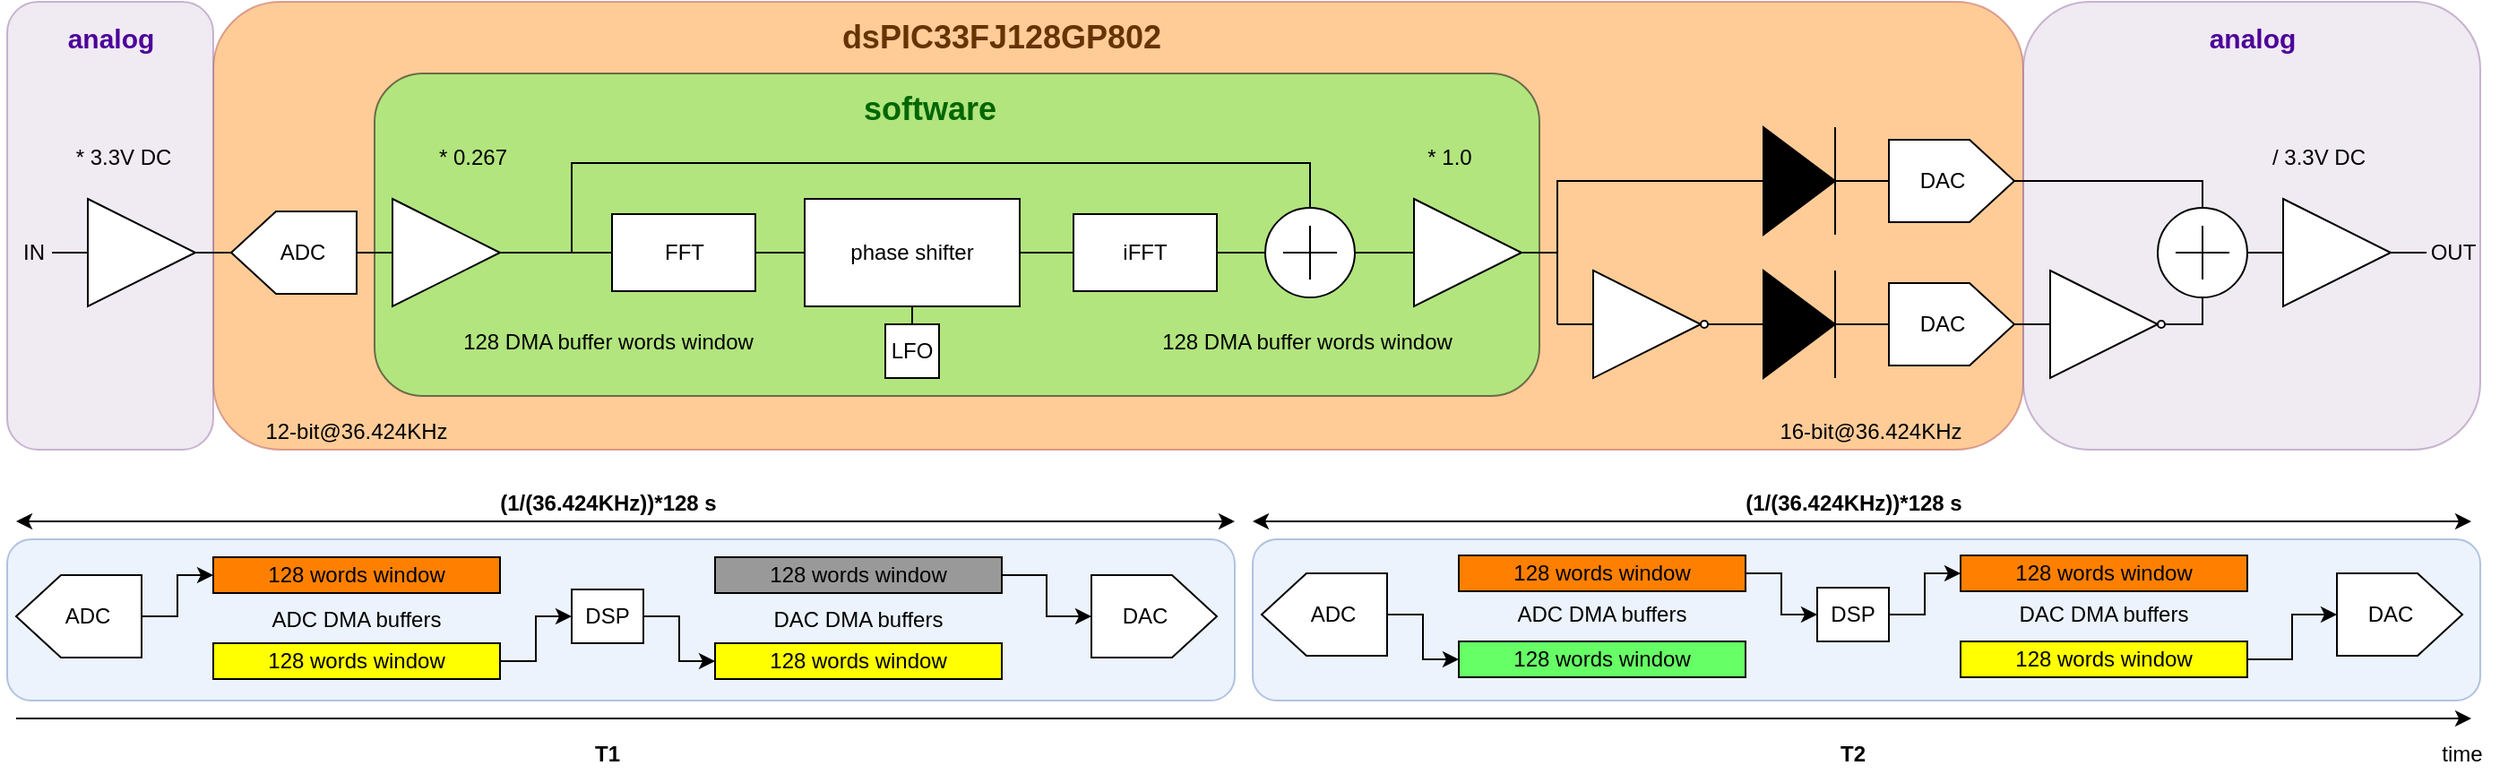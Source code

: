<mxfile version="12.9.13" type="device"><diagram id="ByhbBMsQSHiu9VE9GAuM" name="Page-1"><mxGraphModel dx="1427" dy="1068" grid="1" gridSize="10" guides="1" tooltips="1" connect="1" arrows="1" fold="1" page="1" pageScale="1" pageWidth="827" pageHeight="1169" math="0" shadow="0"><root><mxCell id="0"/><mxCell id="1" parent="0"/><mxCell id="CC0bKNSRKPo6SS_yO8ch-54" value="" style="rounded=1;whiteSpace=wrap;html=1;fillColor=#FF9933;strokeColor=#b85450;gradientColor=none;shadow=0;opacity=50;" parent="1" vertex="1"><mxGeometry x="190" y="370" width="1010" height="250" as="geometry"/></mxCell><mxCell id="CC0bKNSRKPo6SS_yO8ch-56" value="" style="rounded=1;whiteSpace=wrap;html=1;shadow=0;fillColor=#66FF66;gradientColor=none;opacity=50;" parent="1" vertex="1"><mxGeometry x="280" y="410" width="650" height="180" as="geometry"/></mxCell><mxCell id="CC0bKNSRKPo6SS_yO8ch-115" value="" style="rounded=1;whiteSpace=wrap;html=1;fillColor=#e1d5e7;strokeColor=#9673a6;shadow=0;opacity=50;" parent="1" vertex="1"><mxGeometry x="1200" y="370" width="255" height="250" as="geometry"/></mxCell><mxCell id="CC0bKNSRKPo6SS_yO8ch-114" value="" style="rounded=1;whiteSpace=wrap;html=1;fillColor=#e1d5e7;strokeColor=#9673a6;shadow=0;opacity=50;" parent="1" vertex="1"><mxGeometry x="75" y="370" width="115" height="250" as="geometry"/></mxCell><mxCell id="CC0bKNSRKPo6SS_yO8ch-103" value="" style="rounded=1;whiteSpace=wrap;html=1;fillColor=#dae8fc;strokeColor=#6c8ebf;shadow=0;opacity=50;" parent="1" vertex="1"><mxGeometry x="770" y="670" width="685" height="90" as="geometry"/></mxCell><mxCell id="CC0bKNSRKPo6SS_yO8ch-102" value="" style="rounded=1;whiteSpace=wrap;html=1;fillColor=#dae8fc;strokeColor=#6c8ebf;shadow=0;opacity=50;" parent="1" vertex="1"><mxGeometry x="75" y="670" width="685" height="90" as="geometry"/></mxCell><mxCell id="CC0bKNSRKPo6SS_yO8ch-2" value="" style="verticalLabelPosition=bottom;shadow=0;dashed=0;align=center;html=1;verticalAlign=top;shape=mxgraph.electrical.abstract.dac;" parent="1" vertex="1"><mxGeometry x="1125" y="447" width="70" height="46" as="geometry"/></mxCell><mxCell id="CC0bKNSRKPo6SS_yO8ch-3" value="" style="verticalLabelPosition=bottom;shadow=0;dashed=0;align=center;html=1;verticalAlign=top;shape=mxgraph.electrical.abstract.dac;rotation=-180;" parent="1" vertex="1"><mxGeometry x="200" y="487" width="70" height="46" as="geometry"/></mxCell><mxCell id="CC0bKNSRKPo6SS_yO8ch-6" value="" style="verticalLabelPosition=bottom;shadow=0;dashed=0;align=center;html=1;verticalAlign=top;shape=mxgraph.electrical.logic_gates.buffer2;negating=1;" parent="1" vertex="1"><mxGeometry x="1195" y="520" width="100" height="60" as="geometry"/></mxCell><mxCell id="CC0bKNSRKPo6SS_yO8ch-7" value="" style="verticalLabelPosition=bottom;shadow=0;dashed=0;align=center;html=1;verticalAlign=top;shape=mxgraph.electrical.logic_gates.buffer2;" parent="1" vertex="1"><mxGeometry x="100" y="480" width="100" height="60" as="geometry"/></mxCell><mxCell id="CC0bKNSRKPo6SS_yO8ch-10" value="iFFT" style="rounded=0;whiteSpace=wrap;html=1;" parent="1" vertex="1"><mxGeometry x="670" y="488.5" width="80" height="43" as="geometry"/></mxCell><mxCell id="CC0bKNSRKPo6SS_yO8ch-12" value="" style="pointerEvents=1;fillColor=#000000;verticalLabelPosition=bottom;shadow=0;dashed=0;align=center;html=1;verticalAlign=top;shape=mxgraph.electrical.diodes.diode;" parent="1" vertex="1"><mxGeometry x="1025" y="440" width="100" height="60" as="geometry"/></mxCell><mxCell id="CC0bKNSRKPo6SS_yO8ch-15" value="" style="verticalLabelPosition=bottom;shadow=0;dashed=0;align=center;html=1;verticalAlign=top;shape=mxgraph.electrical.abstract.dac;" parent="1" vertex="1"><mxGeometry x="1125" y="527" width="70" height="46" as="geometry"/></mxCell><mxCell id="CC0bKNSRKPo6SS_yO8ch-17" value="" style="verticalLabelPosition=bottom;shadow=0;dashed=0;align=center;html=1;verticalAlign=top;shape=mxgraph.electrical.logic_gates.buffer2;" parent="1" vertex="1"><mxGeometry x="1325" y="480" width="100" height="60" as="geometry"/></mxCell><mxCell id="CC0bKNSRKPo6SS_yO8ch-19" value="" style="verticalLabelPosition=bottom;shadow=0;dashed=0;align=center;html=1;verticalAlign=top;shape=mxgraph.electrical.abstract.summation_point;" parent="1" vertex="1"><mxGeometry x="1275" y="485" width="50" height="50" as="geometry"/></mxCell><mxCell id="CC0bKNSRKPo6SS_yO8ch-20" value="FFT" style="rounded=0;whiteSpace=wrap;html=1;" parent="1" vertex="1"><mxGeometry x="412.5" y="488.5" width="80" height="43" as="geometry"/></mxCell><mxCell id="CC0bKNSRKPo6SS_yO8ch-22" value="ADC" style="text;html=1;strokeColor=none;fillColor=none;align=center;verticalAlign=middle;whiteSpace=wrap;rounded=0;" parent="1" vertex="1"><mxGeometry x="220" y="500" width="40" height="20" as="geometry"/></mxCell><mxCell id="CC0bKNSRKPo6SS_yO8ch-23" value="*&amp;nbsp;&lt;span class=&quot;pl-c1&quot;&gt;0.267&lt;/span&gt;" style="text;html=1;strokeColor=none;fillColor=none;align=center;verticalAlign=middle;whiteSpace=wrap;rounded=0;" parent="1" vertex="1"><mxGeometry x="290" y="447" width="90" height="20" as="geometry"/></mxCell><mxCell id="CC0bKNSRKPo6SS_yO8ch-29" value="*&amp;nbsp;&lt;span class=&quot;pl-c1&quot;&gt;1.0&lt;/span&gt;" style="text;html=1;strokeColor=none;fillColor=none;align=center;verticalAlign=middle;whiteSpace=wrap;rounded=0;" parent="1" vertex="1"><mxGeometry x="835" y="447" width="90" height="20" as="geometry"/></mxCell><mxCell id="CC0bKNSRKPo6SS_yO8ch-30" value="DAC" style="text;html=1;strokeColor=none;fillColor=none;align=center;verticalAlign=middle;whiteSpace=wrap;rounded=0;" parent="1" vertex="1"><mxGeometry x="1135" y="460" width="40" height="20" as="geometry"/></mxCell><mxCell id="CC0bKNSRKPo6SS_yO8ch-31" value="DAC" style="text;html=1;strokeColor=none;fillColor=none;align=center;verticalAlign=middle;whiteSpace=wrap;rounded=0;" parent="1" vertex="1"><mxGeometry x="1135" y="540" width="40" height="20" as="geometry"/></mxCell><mxCell id="CC0bKNSRKPo6SS_yO8ch-34" value="" style="verticalLabelPosition=bottom;shadow=0;dashed=0;align=center;html=1;verticalAlign=top;shape=mxgraph.electrical.logic_gates.buffer2;" parent="1" vertex="1"><mxGeometry x="270" y="480" width="100" height="60" as="geometry"/></mxCell><mxCell id="CC0bKNSRKPo6SS_yO8ch-35" value="" style="verticalLabelPosition=bottom;shadow=0;dashed=0;align=center;html=1;verticalAlign=top;shape=mxgraph.electrical.logic_gates.buffer2;" parent="1" vertex="1"><mxGeometry x="840" y="480" width="100" height="60" as="geometry"/></mxCell><mxCell id="CC0bKNSRKPo6SS_yO8ch-36" value="*&amp;nbsp;&lt;span class=&quot;pl-c1&quot;&gt;3.3V DC&lt;/span&gt;" style="text;html=1;strokeColor=none;fillColor=none;align=center;verticalAlign=middle;whiteSpace=wrap;rounded=0;" parent="1" vertex="1"><mxGeometry x="110" y="447" width="60" height="20" as="geometry"/></mxCell><mxCell id="CC0bKNSRKPo6SS_yO8ch-37" value="12-bit@36.424KHz" style="text;html=1;strokeColor=none;fillColor=none;align=center;verticalAlign=middle;whiteSpace=wrap;rounded=0;" parent="1" vertex="1"><mxGeometry x="205" y="600" width="130" height="20" as="geometry"/></mxCell><mxCell id="CC0bKNSRKPo6SS_yO8ch-42" value="" style="endArrow=none;html=1;entryX=1;entryY=0.5;entryDx=0;entryDy=0;entryPerimeter=0;exitX=0.5;exitY=0;exitDx=0;exitDy=0;exitPerimeter=0;rounded=0;" parent="1" source="CC0bKNSRKPo6SS_yO8ch-19" target="CC0bKNSRKPo6SS_yO8ch-2" edge="1"><mxGeometry width="50" height="50" relative="1" as="geometry"><mxPoint x="1300" y="470" as="sourcePoint"/><mxPoint x="1105" y="430" as="targetPoint"/><Array as="points"><mxPoint x="1300" y="470"/></Array></mxGeometry></mxCell><mxCell id="CC0bKNSRKPo6SS_yO8ch-44" value="" style="endArrow=none;html=1;exitX=0.5;exitY=1;exitDx=0;exitDy=0;exitPerimeter=0;entryX=1;entryY=0.5;entryDx=0;entryDy=0;rounded=0;" parent="1" source="CC0bKNSRKPo6SS_yO8ch-19" target="CC0bKNSRKPo6SS_yO8ch-6" edge="1"><mxGeometry width="50" height="50" relative="1" as="geometry"><mxPoint x="1155" y="510" as="sourcePoint"/><mxPoint x="1205" y="460" as="targetPoint"/><Array as="points"><mxPoint x="1300" y="550"/></Array></mxGeometry></mxCell><mxCell id="CC0bKNSRKPo6SS_yO8ch-45" value="16-bit@36.424KHz" style="text;html=1;strokeColor=none;fillColor=none;align=center;verticalAlign=middle;whiteSpace=wrap;rounded=0;" parent="1" vertex="1"><mxGeometry x="1050" y="600" width="130" height="20" as="geometry"/></mxCell><mxCell id="CC0bKNSRKPo6SS_yO8ch-47" value="128 DMA buffer words window" style="text;html=1;strokeColor=none;fillColor=none;align=center;verticalAlign=middle;whiteSpace=wrap;rounded=0;" parent="1" vertex="1"><mxGeometry x="327.5" y="550" width="165" height="20" as="geometry"/></mxCell><mxCell id="CC0bKNSRKPo6SS_yO8ch-49" value="128 DMA buffer words window" style="text;html=1;strokeColor=none;fillColor=none;align=center;verticalAlign=middle;whiteSpace=wrap;rounded=0;" parent="1" vertex="1"><mxGeometry x="717.5" y="550" width="165" height="20" as="geometry"/></mxCell><mxCell id="CC0bKNSRKPo6SS_yO8ch-50" value="IN" style="text;html=1;strokeColor=none;fillColor=none;align=center;verticalAlign=middle;whiteSpace=wrap;rounded=0;" parent="1" vertex="1"><mxGeometry x="80" y="500" width="20" height="20" as="geometry"/></mxCell><mxCell id="CC0bKNSRKPo6SS_yO8ch-53" value="OUT" style="text;html=1;strokeColor=none;fillColor=none;align=center;verticalAlign=middle;whiteSpace=wrap;rounded=0;" parent="1" vertex="1"><mxGeometry x="1425" y="500" width="30" height="20" as="geometry"/></mxCell><mxCell id="CC0bKNSRKPo6SS_yO8ch-57" value="&lt;font style=&quot;font-size: 18px&quot; color=&quot;#663300&quot;&gt;&lt;b&gt;dsPIC33FJ128GP802&amp;nbsp;&lt;/b&gt;&lt;/font&gt;" style="text;html=1;strokeColor=none;fillColor=none;align=center;verticalAlign=middle;whiteSpace=wrap;rounded=0;shadow=0;opacity=50;" parent="1" vertex="1"><mxGeometry x="540" y="380" width="185" height="20" as="geometry"/></mxCell><mxCell id="CC0bKNSRKPo6SS_yO8ch-59" value="&lt;b&gt;&lt;font style=&quot;font-size: 18px&quot; color=&quot;#006600&quot;&gt;software&lt;/font&gt;&lt;/b&gt;" style="text;html=1;strokeColor=none;fillColor=none;align=center;verticalAlign=middle;whiteSpace=wrap;rounded=0;shadow=0;opacity=50;" parent="1" vertex="1"><mxGeometry x="540" y="420" width="100" height="20" as="geometry"/></mxCell><mxCell id="CC0bKNSRKPo6SS_yO8ch-61" value="/&amp;nbsp;&lt;span class=&quot;pl-c1&quot;&gt;3.3V DC&lt;/span&gt;" style="text;html=1;strokeColor=none;fillColor=none;align=center;verticalAlign=middle;whiteSpace=wrap;rounded=0;" parent="1" vertex="1"><mxGeometry x="1335" y="447" width="60" height="20" as="geometry"/></mxCell><mxCell id="CC0bKNSRKPo6SS_yO8ch-62" value="&lt;span&gt;128 words window&lt;/span&gt;" style="rounded=0;whiteSpace=wrap;html=1;shadow=0;fillColor=#FF8000;strokeColor=#000000;" parent="1" vertex="1"><mxGeometry x="190" y="680" width="160" height="20" as="geometry"/></mxCell><mxCell id="CC0bKNSRKPo6SS_yO8ch-81" style="edgeStyle=orthogonalEdgeStyle;rounded=0;orthogonalLoop=1;jettySize=auto;html=1;exitX=1;exitY=0.5;exitDx=0;exitDy=0;entryX=0;entryY=0.5;entryDx=0;entryDy=0;" parent="1" source="CC0bKNSRKPo6SS_yO8ch-63" target="CC0bKNSRKPo6SS_yO8ch-67" edge="1"><mxGeometry relative="1" as="geometry"/></mxCell><mxCell id="CC0bKNSRKPo6SS_yO8ch-63" value="&lt;span&gt;128 words window&lt;/span&gt;" style="rounded=0;whiteSpace=wrap;html=1;shadow=0;fillColor=#FFFF00;gradientColor=none;" parent="1" vertex="1"><mxGeometry x="190" y="728" width="160" height="20" as="geometry"/></mxCell><mxCell id="CC0bKNSRKPo6SS_yO8ch-66" style="edgeStyle=orthogonalEdgeStyle;rounded=0;orthogonalLoop=1;jettySize=auto;html=1;exitX=0;exitY=0.5;exitDx=0;exitDy=0;exitPerimeter=0;entryX=0;entryY=0.5;entryDx=0;entryDy=0;" parent="1" source="CC0bKNSRKPo6SS_yO8ch-64" target="CC0bKNSRKPo6SS_yO8ch-62" edge="1"><mxGeometry relative="1" as="geometry"/></mxCell><mxCell id="CC0bKNSRKPo6SS_yO8ch-64" value="" style="verticalLabelPosition=bottom;shadow=0;dashed=0;align=center;html=1;verticalAlign=top;shape=mxgraph.electrical.abstract.dac;rotation=-180;" parent="1" vertex="1"><mxGeometry x="80" y="690" width="70" height="46" as="geometry"/></mxCell><mxCell id="CC0bKNSRKPo6SS_yO8ch-65" value="ADC" style="text;html=1;strokeColor=none;fillColor=none;align=center;verticalAlign=middle;whiteSpace=wrap;rounded=0;" parent="1" vertex="1"><mxGeometry x="100" y="703" width="40" height="20" as="geometry"/></mxCell><mxCell id="CC0bKNSRKPo6SS_yO8ch-82" style="edgeStyle=orthogonalEdgeStyle;rounded=0;orthogonalLoop=1;jettySize=auto;html=1;exitX=1;exitY=0.5;exitDx=0;exitDy=0;entryX=0;entryY=0.5;entryDx=0;entryDy=0;" parent="1" source="CC0bKNSRKPo6SS_yO8ch-67" target="CC0bKNSRKPo6SS_yO8ch-74" edge="1"><mxGeometry relative="1" as="geometry"/></mxCell><mxCell id="CC0bKNSRKPo6SS_yO8ch-67" value="" style="rounded=0;whiteSpace=wrap;html=1;shadow=0;strokeColor=#000000;" parent="1" vertex="1"><mxGeometry x="390" y="698" width="40" height="30" as="geometry"/></mxCell><mxCell id="CC0bKNSRKPo6SS_yO8ch-68" value="DSP" style="text;html=1;strokeColor=none;fillColor=#ffffff;align=center;verticalAlign=middle;whiteSpace=wrap;rounded=0;shadow=0;opacity=50;" parent="1" vertex="1"><mxGeometry x="397" y="703" width="26" height="20" as="geometry"/></mxCell><mxCell id="CC0bKNSRKPo6SS_yO8ch-80" style="edgeStyle=orthogonalEdgeStyle;rounded=0;orthogonalLoop=1;jettySize=auto;html=1;exitX=1;exitY=0.5;exitDx=0;exitDy=0;entryX=0;entryY=0.5;entryDx=0;entryDy=0;entryPerimeter=0;" parent="1" source="CC0bKNSRKPo6SS_yO8ch-73" target="CC0bKNSRKPo6SS_yO8ch-78" edge="1"><mxGeometry relative="1" as="geometry"/></mxCell><mxCell id="CC0bKNSRKPo6SS_yO8ch-73" value="&lt;span&gt;128 words window&lt;/span&gt;" style="rounded=0;whiteSpace=wrap;html=1;shadow=0;fillColor=#999999;" parent="1" vertex="1"><mxGeometry x="470" y="680" width="160" height="20" as="geometry"/></mxCell><mxCell id="CC0bKNSRKPo6SS_yO8ch-74" value="&lt;span&gt;128 words window&lt;/span&gt;" style="rounded=0;whiteSpace=wrap;html=1;shadow=0;fillColor=#FFFF00;gradientColor=none;" parent="1" vertex="1"><mxGeometry x="470" y="728" width="160" height="20" as="geometry"/></mxCell><mxCell id="CC0bKNSRKPo6SS_yO8ch-78" value="" style="verticalLabelPosition=bottom;shadow=0;dashed=0;align=center;html=1;verticalAlign=top;shape=mxgraph.electrical.abstract.dac;" parent="1" vertex="1"><mxGeometry x="680" y="690" width="70" height="46" as="geometry"/></mxCell><mxCell id="CC0bKNSRKPo6SS_yO8ch-79" value="DAC" style="text;html=1;strokeColor=none;fillColor=none;align=center;verticalAlign=middle;whiteSpace=wrap;rounded=0;" parent="1" vertex="1"><mxGeometry x="690" y="703" width="40" height="20" as="geometry"/></mxCell><mxCell id="CC0bKNSRKPo6SS_yO8ch-98" style="edgeStyle=orthogonalEdgeStyle;rounded=0;orthogonalLoop=1;jettySize=auto;html=1;exitX=1;exitY=0.5;exitDx=0;exitDy=0;entryX=0;entryY=0.5;entryDx=0;entryDy=0;" parent="1" source="CC0bKNSRKPo6SS_yO8ch-83" target="CC0bKNSRKPo6SS_yO8ch-90" edge="1"><mxGeometry relative="1" as="geometry"/></mxCell><mxCell id="CC0bKNSRKPo6SS_yO8ch-83" value="&lt;span&gt;128 words window&lt;/span&gt;" style="rounded=0;whiteSpace=wrap;html=1;shadow=0;fillColor=#FF8000;gradientColor=none;" parent="1" vertex="1"><mxGeometry x="885" y="679" width="160" height="20" as="geometry"/></mxCell><mxCell id="CC0bKNSRKPo6SS_yO8ch-85" value="&lt;span&gt;128 words window&lt;/span&gt;" style="rounded=0;whiteSpace=wrap;html=1;shadow=0;fillColor=#66FF66;gradientColor=none;" parent="1" vertex="1"><mxGeometry x="885" y="727" width="160" height="20" as="geometry"/></mxCell><mxCell id="CC0bKNSRKPo6SS_yO8ch-100" style="edgeStyle=orthogonalEdgeStyle;rounded=0;orthogonalLoop=1;jettySize=auto;html=1;exitX=0;exitY=0.5;exitDx=0;exitDy=0;exitPerimeter=0;entryX=0;entryY=0.5;entryDx=0;entryDy=0;" parent="1" source="CC0bKNSRKPo6SS_yO8ch-87" target="CC0bKNSRKPo6SS_yO8ch-85" edge="1"><mxGeometry relative="1" as="geometry"/></mxCell><mxCell id="CC0bKNSRKPo6SS_yO8ch-87" value="" style="verticalLabelPosition=bottom;shadow=0;dashed=0;align=center;html=1;verticalAlign=top;shape=mxgraph.electrical.abstract.dac;rotation=-180;" parent="1" vertex="1"><mxGeometry x="775" y="689" width="70" height="46" as="geometry"/></mxCell><mxCell id="CC0bKNSRKPo6SS_yO8ch-88" value="ADC" style="text;html=1;strokeColor=none;fillColor=none;align=center;verticalAlign=middle;whiteSpace=wrap;rounded=0;" parent="1" vertex="1"><mxGeometry x="795" y="702" width="40" height="20" as="geometry"/></mxCell><mxCell id="CC0bKNSRKPo6SS_yO8ch-99" style="edgeStyle=orthogonalEdgeStyle;rounded=0;orthogonalLoop=1;jettySize=auto;html=1;exitX=1;exitY=0.5;exitDx=0;exitDy=0;entryX=0;entryY=0.5;entryDx=0;entryDy=0;" parent="1" source="CC0bKNSRKPo6SS_yO8ch-90" target="CC0bKNSRKPo6SS_yO8ch-93" edge="1"><mxGeometry relative="1" as="geometry"/></mxCell><mxCell id="CC0bKNSRKPo6SS_yO8ch-90" value="" style="rounded=0;whiteSpace=wrap;html=1;shadow=0;" parent="1" vertex="1"><mxGeometry x="1085" y="697" width="40" height="30" as="geometry"/></mxCell><mxCell id="CC0bKNSRKPo6SS_yO8ch-91" value="DSP" style="text;html=1;strokeColor=none;fillColor=none;align=center;verticalAlign=middle;whiteSpace=wrap;rounded=0;shadow=0;opacity=50;" parent="1" vertex="1"><mxGeometry x="1092" y="702" width="26" height="20" as="geometry"/></mxCell><mxCell id="CC0bKNSRKPo6SS_yO8ch-93" value="&lt;span&gt;128 words window&lt;/span&gt;" style="rounded=0;whiteSpace=wrap;html=1;shadow=0;fillColor=#FF8000;gradientColor=none;" parent="1" vertex="1"><mxGeometry x="1165" y="679" width="160" height="20" as="geometry"/></mxCell><mxCell id="CC0bKNSRKPo6SS_yO8ch-101" style="edgeStyle=orthogonalEdgeStyle;rounded=0;orthogonalLoop=1;jettySize=auto;html=1;exitX=1;exitY=0.5;exitDx=0;exitDy=0;entryX=0;entryY=0.5;entryDx=0;entryDy=0;entryPerimeter=0;" parent="1" source="CC0bKNSRKPo6SS_yO8ch-94" target="CC0bKNSRKPo6SS_yO8ch-95" edge="1"><mxGeometry relative="1" as="geometry"/></mxCell><mxCell id="CC0bKNSRKPo6SS_yO8ch-94" value="&lt;span&gt;128 words window&lt;/span&gt;" style="rounded=0;whiteSpace=wrap;html=1;shadow=0;fillColor=#FFFF00;gradientColor=none;" parent="1" vertex="1"><mxGeometry x="1165" y="727" width="160" height="20" as="geometry"/></mxCell><mxCell id="CC0bKNSRKPo6SS_yO8ch-95" value="" style="verticalLabelPosition=bottom;shadow=0;dashed=0;align=center;html=1;verticalAlign=top;shape=mxgraph.electrical.abstract.dac;" parent="1" vertex="1"><mxGeometry x="1375" y="689" width="70" height="46" as="geometry"/></mxCell><mxCell id="CC0bKNSRKPo6SS_yO8ch-96" value="DAC" style="text;html=1;strokeColor=none;fillColor=none;align=center;verticalAlign=middle;whiteSpace=wrap;rounded=0;" parent="1" vertex="1"><mxGeometry x="1385" y="702" width="40" height="20" as="geometry"/></mxCell><mxCell id="CC0bKNSRKPo6SS_yO8ch-97" value="" style="endArrow=classic;html=1;" parent="1" edge="1"><mxGeometry width="50" height="50" relative="1" as="geometry"><mxPoint x="80" y="770" as="sourcePoint"/><mxPoint x="1450" y="770" as="targetPoint"/><Array as="points"/></mxGeometry></mxCell><mxCell id="CC0bKNSRKPo6SS_yO8ch-104" value="&lt;b&gt;(1/(36.424KHz))*128 s&lt;/b&gt;" style="text;html=1;strokeColor=none;fillColor=none;align=center;verticalAlign=middle;whiteSpace=wrap;rounded=0;shadow=0;" parent="1" vertex="1"><mxGeometry x="330.5" y="640" width="159" height="20" as="geometry"/></mxCell><mxCell id="CC0bKNSRKPo6SS_yO8ch-105" value="" style="endArrow=classic;startArrow=classic;html=1;" parent="1" edge="1"><mxGeometry width="50" height="50" relative="1" as="geometry"><mxPoint x="80" y="660" as="sourcePoint"/><mxPoint x="760" y="660" as="targetPoint"/></mxGeometry></mxCell><mxCell id="CC0bKNSRKPo6SS_yO8ch-107" value="&lt;b&gt;(1/(36.424KHz))*128 s&lt;/b&gt;" style="text;html=1;strokeColor=none;fillColor=none;align=center;verticalAlign=middle;whiteSpace=wrap;rounded=0;shadow=0;" parent="1" vertex="1"><mxGeometry x="1025.5" y="640" width="159" height="20" as="geometry"/></mxCell><mxCell id="CC0bKNSRKPo6SS_yO8ch-108" value="" style="endArrow=classic;startArrow=classic;html=1;" parent="1" edge="1"><mxGeometry width="50" height="50" relative="1" as="geometry"><mxPoint x="770" y="660.0" as="sourcePoint"/><mxPoint x="1450" y="660.0" as="targetPoint"/></mxGeometry></mxCell><mxCell id="CC0bKNSRKPo6SS_yO8ch-109" value="time" style="text;html=1;strokeColor=none;fillColor=none;align=center;verticalAlign=middle;whiteSpace=wrap;rounded=0;shadow=0;" parent="1" vertex="1"><mxGeometry x="1425" y="780" width="40" height="20" as="geometry"/></mxCell><mxCell id="CC0bKNSRKPo6SS_yO8ch-111" value="&lt;b&gt;T1&lt;/b&gt;" style="text;html=1;strokeColor=none;fillColor=none;align=center;verticalAlign=middle;whiteSpace=wrap;rounded=0;shadow=0;" parent="1" vertex="1"><mxGeometry x="390" y="780" width="40" height="20" as="geometry"/></mxCell><mxCell id="CC0bKNSRKPo6SS_yO8ch-113" value="&lt;b&gt;T2&lt;/b&gt;" style="text;html=1;strokeColor=none;fillColor=none;align=center;verticalAlign=middle;whiteSpace=wrap;rounded=0;shadow=0;" parent="1" vertex="1"><mxGeometry x="1085" y="780" width="40" height="20" as="geometry"/></mxCell><mxCell id="CC0bKNSRKPo6SS_yO8ch-116" value="&lt;b&gt;&lt;font color=&quot;#4c0099&quot; style=&quot;font-size: 15px&quot;&gt;analog&lt;/font&gt;&lt;/b&gt;" style="text;html=1;strokeColor=none;fillColor=none;align=center;verticalAlign=middle;whiteSpace=wrap;rounded=0;shadow=0;" parent="1" vertex="1"><mxGeometry x="112.5" y="380" width="40" height="20" as="geometry"/></mxCell><mxCell id="CC0bKNSRKPo6SS_yO8ch-117" value="&lt;b&gt;&lt;font color=&quot;#4c0099&quot; style=&quot;font-size: 15px&quot;&gt;analog&lt;/font&gt;&lt;/b&gt;" style="text;html=1;strokeColor=none;fillColor=none;align=center;verticalAlign=middle;whiteSpace=wrap;rounded=0;shadow=0;" parent="1" vertex="1"><mxGeometry x="1307.5" y="380" width="40" height="20" as="geometry"/></mxCell><mxCell id="CC0bKNSRKPo6SS_yO8ch-118" value="" style="verticalLabelPosition=bottom;shadow=0;dashed=0;align=center;html=1;verticalAlign=top;shape=mxgraph.electrical.logic_gates.buffer2;negating=1;" parent="1" vertex="1"><mxGeometry x="940" y="520" width="100" height="60" as="geometry"/></mxCell><mxCell id="CC0bKNSRKPo6SS_yO8ch-120" value="" style="endArrow=none;html=1;entryX=0;entryY=0.5;entryDx=0;entryDy=0;entryPerimeter=0;exitX=0;exitY=0.5;exitDx=0;exitDy=0;rounded=0;" parent="1" source="CC0bKNSRKPo6SS_yO8ch-118" target="CC0bKNSRKPo6SS_yO8ch-12" edge="1"><mxGeometry width="50" height="50" relative="1" as="geometry"><mxPoint x="1065" y="600" as="sourcePoint"/><mxPoint x="1115" y="550" as="targetPoint"/><Array as="points"><mxPoint x="940" y="470"/></Array></mxGeometry></mxCell><mxCell id="CC0bKNSRKPo6SS_yO8ch-121" value="" style="pointerEvents=1;fillColor=#000000;verticalLabelPosition=bottom;shadow=0;dashed=0;align=center;html=1;verticalAlign=top;shape=mxgraph.electrical.diodes.diode;" parent="1" vertex="1"><mxGeometry x="1025" y="520" width="100" height="60" as="geometry"/></mxCell><mxCell id="FjIOAmkLVBdXQEe_PBzO-1" value="phase shifter" style="rounded=0;whiteSpace=wrap;html=1;" parent="1" vertex="1"><mxGeometry x="520" y="480" width="120" height="60" as="geometry"/></mxCell><mxCell id="FjIOAmkLVBdXQEe_PBzO-2" value="LFO" style="rounded=0;whiteSpace=wrap;html=1;" parent="1" vertex="1"><mxGeometry x="565" y="550" width="30" height="30" as="geometry"/></mxCell><mxCell id="FjIOAmkLVBdXQEe_PBzO-3" value="" style="verticalLabelPosition=bottom;shadow=0;dashed=0;align=center;html=1;verticalAlign=top;shape=mxgraph.electrical.abstract.summation_point;" parent="1" vertex="1"><mxGeometry x="777" y="485" width="50" height="50" as="geometry"/></mxCell><mxCell id="FjIOAmkLVBdXQEe_PBzO-6" value="" style="endArrow=none;html=1;exitX=0;exitY=0.5;exitDx=0;exitDy=0;" parent="1" source="FjIOAmkLVBdXQEe_PBzO-1" edge="1"><mxGeometry width="50" height="50" relative="1" as="geometry"><mxPoint x="640" y="690" as="sourcePoint"/><mxPoint x="500" y="510" as="targetPoint"/></mxGeometry></mxCell><mxCell id="FjIOAmkLVBdXQEe_PBzO-7" value="" style="endArrow=none;html=1;entryX=0.5;entryY=1;entryDx=0;entryDy=0;exitX=0.5;exitY=0;exitDx=0;exitDy=0;" parent="1" source="FjIOAmkLVBdXQEe_PBzO-2" target="FjIOAmkLVBdXQEe_PBzO-1" edge="1"><mxGeometry width="50" height="50" relative="1" as="geometry"><mxPoint x="640" y="690" as="sourcePoint"/><mxPoint x="690" y="640" as="targetPoint"/></mxGeometry></mxCell><mxCell id="FjIOAmkLVBdXQEe_PBzO-12" value="" style="endArrow=none;html=1;entryX=0.5;entryY=0;entryDx=0;entryDy=0;entryPerimeter=0;rounded=0;" parent="1" target="FjIOAmkLVBdXQEe_PBzO-3" edge="1"><mxGeometry width="50" height="50" relative="1" as="geometry"><mxPoint x="370" y="510" as="sourcePoint"/><mxPoint x="700" y="400" as="targetPoint"/><Array as="points"><mxPoint x="390" y="510"/><mxPoint x="390" y="460"/><mxPoint x="802" y="460"/></Array></mxGeometry></mxCell><mxCell id="FjIOAmkLVBdXQEe_PBzO-13" value="" style="endArrow=none;html=1;exitX=1;exitY=0.5;exitDx=0;exitDy=0;" parent="1" source="CC0bKNSRKPo6SS_yO8ch-20" edge="1"><mxGeometry width="50" height="50" relative="1" as="geometry"><mxPoint x="570" y="500" as="sourcePoint"/><mxPoint x="500" y="510" as="targetPoint"/></mxGeometry></mxCell><mxCell id="FjIOAmkLVBdXQEe_PBzO-14" value="" style="endArrow=none;html=1;entryX=0;entryY=0.5;entryDx=0;entryDy=0;" parent="1" target="CC0bKNSRKPo6SS_yO8ch-20" edge="1"><mxGeometry width="50" height="50" relative="1" as="geometry"><mxPoint x="390" y="510" as="sourcePoint"/><mxPoint x="730" y="450" as="targetPoint"/></mxGeometry></mxCell><mxCell id="FjIOAmkLVBdXQEe_PBzO-15" value="" style="endArrow=none;html=1;exitX=1;exitY=0.5;exitDx=0;exitDy=0;entryX=0;entryY=0.5;entryDx=0;entryDy=0;" parent="1" source="FjIOAmkLVBdXQEe_PBzO-1" target="CC0bKNSRKPo6SS_yO8ch-10" edge="1"><mxGeometry width="50" height="50" relative="1" as="geometry"><mxPoint x="680" y="620" as="sourcePoint"/><mxPoint x="730" y="570" as="targetPoint"/></mxGeometry></mxCell><mxCell id="FjIOAmkLVBdXQEe_PBzO-16" value="" style="endArrow=none;html=1;exitX=1;exitY=0.5;exitDx=0;exitDy=0;entryX=0;entryY=0.5;entryDx=0;entryDy=0;entryPerimeter=0;" parent="1" source="CC0bKNSRKPo6SS_yO8ch-10" target="FjIOAmkLVBdXQEe_PBzO-3" edge="1"><mxGeometry width="50" height="50" relative="1" as="geometry"><mxPoint x="680" y="620" as="sourcePoint"/><mxPoint x="780" y="510" as="targetPoint"/></mxGeometry></mxCell><mxCell id="FjIOAmkLVBdXQEe_PBzO-17" value="" style="endArrow=none;html=1;entryX=1;entryY=0.5;entryDx=0;entryDy=0;entryPerimeter=0;exitX=0;exitY=0.5;exitDx=0;exitDy=0;" parent="1" source="CC0bKNSRKPo6SS_yO8ch-35" target="FjIOAmkLVBdXQEe_PBzO-3" edge="1"><mxGeometry width="50" height="50" relative="1" as="geometry"><mxPoint x="630" y="650" as="sourcePoint"/><mxPoint x="680" y="600" as="targetPoint"/></mxGeometry></mxCell><mxCell id="q7sjSvbJ5ZaxGz9IpnRk-1" value="ADC DMA buffers" style="text;html=1;strokeColor=none;fillColor=none;align=center;verticalAlign=middle;whiteSpace=wrap;rounded=0;" vertex="1" parent="1"><mxGeometry x="215" y="705" width="110" height="20" as="geometry"/></mxCell><mxCell id="q7sjSvbJ5ZaxGz9IpnRk-4" value="DAC DMA buffers" style="text;html=1;strokeColor=none;fillColor=none;align=center;verticalAlign=middle;whiteSpace=wrap;rounded=0;" vertex="1" parent="1"><mxGeometry x="495" y="705" width="110" height="20" as="geometry"/></mxCell><mxCell id="q7sjSvbJ5ZaxGz9IpnRk-5" value="ADC DMA buffers" style="text;html=1;strokeColor=none;fillColor=none;align=center;verticalAlign=middle;whiteSpace=wrap;rounded=0;" vertex="1" parent="1"><mxGeometry x="910" y="702" width="110" height="20" as="geometry"/></mxCell><mxCell id="q7sjSvbJ5ZaxGz9IpnRk-6" value="DAC DMA buffers" style="text;html=1;strokeColor=none;fillColor=none;align=center;verticalAlign=middle;whiteSpace=wrap;rounded=0;" vertex="1" parent="1"><mxGeometry x="1190" y="702" width="110" height="20" as="geometry"/></mxCell></root></mxGraphModel></diagram></mxfile>